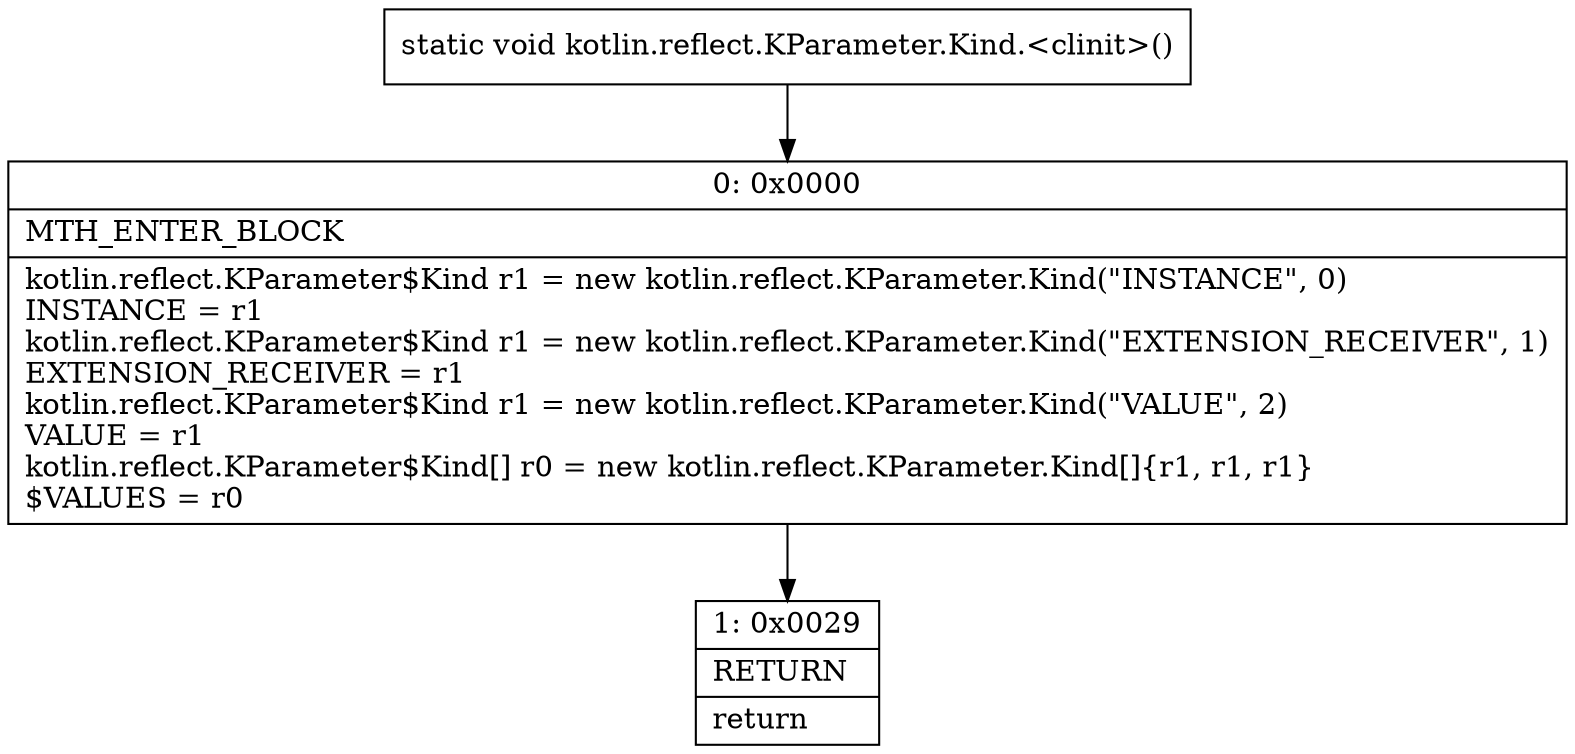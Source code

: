 digraph "CFG forkotlin.reflect.KParameter.Kind.\<clinit\>()V" {
Node_0 [shape=record,label="{0\:\ 0x0000|MTH_ENTER_BLOCK\l|kotlin.reflect.KParameter$Kind r1 = new kotlin.reflect.KParameter.Kind(\"INSTANCE\", 0)\lINSTANCE = r1\lkotlin.reflect.KParameter$Kind r1 = new kotlin.reflect.KParameter.Kind(\"EXTENSION_RECEIVER\", 1)\lEXTENSION_RECEIVER = r1\lkotlin.reflect.KParameter$Kind r1 = new kotlin.reflect.KParameter.Kind(\"VALUE\", 2)\lVALUE = r1\lkotlin.reflect.KParameter$Kind[] r0 = new kotlin.reflect.KParameter.Kind[]\{r1, r1, r1\}\l$VALUES = r0\l}"];
Node_1 [shape=record,label="{1\:\ 0x0029|RETURN\l|return\l}"];
MethodNode[shape=record,label="{static void kotlin.reflect.KParameter.Kind.\<clinit\>() }"];
MethodNode -> Node_0;
Node_0 -> Node_1;
}

